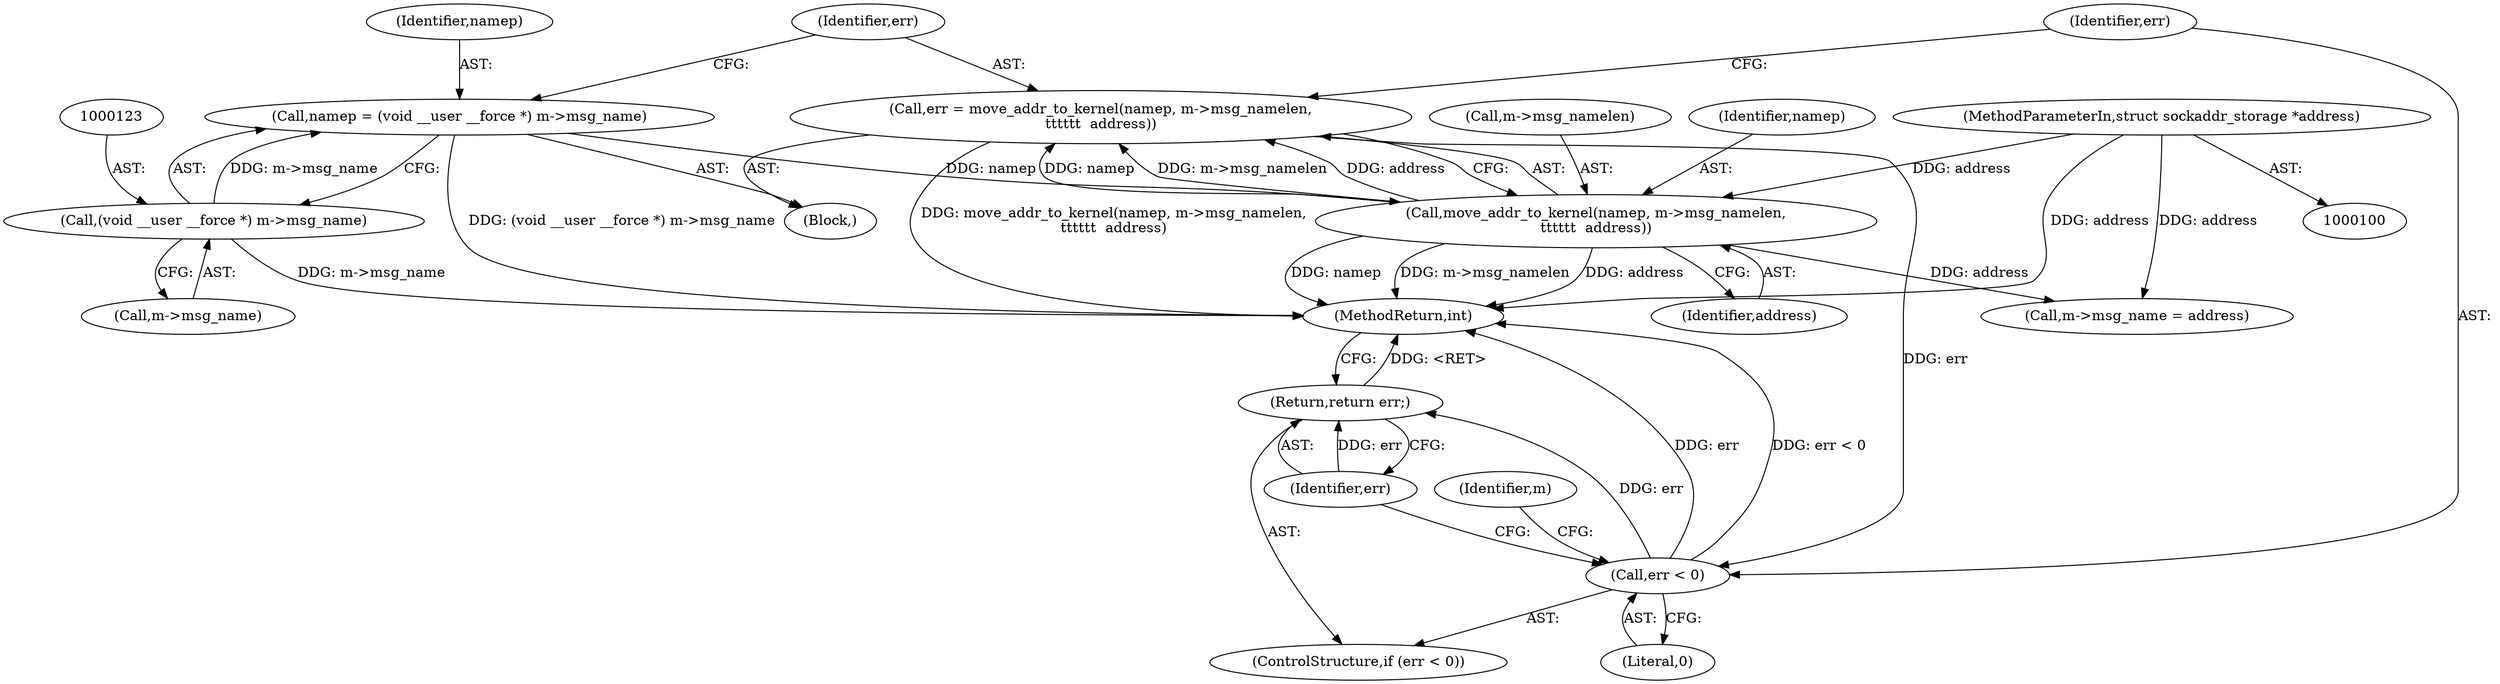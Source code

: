 digraph "0_linux_f3d3342602f8bcbf37d7c46641cb9bca7618eb1c_14@API" {
"1000127" [label="(Call,err = move_addr_to_kernel(namep, m->msg_namelen,\n\t\t\t\t\t\t  address))"];
"1000129" [label="(Call,move_addr_to_kernel(namep, m->msg_namelen,\n\t\t\t\t\t\t  address))"];
"1000120" [label="(Call,namep = (void __user __force *) m->msg_name)"];
"1000122" [label="(Call,(void __user __force *) m->msg_name)"];
"1000103" [label="(MethodParameterIn,struct sockaddr_storage *address)"];
"1000136" [label="(Call,err < 0)"];
"1000139" [label="(Return,return err;)"];
"1000130" [label="(Identifier,namep)"];
"1000138" [label="(Literal,0)"];
"1000136" [label="(Call,err < 0)"];
"1000120" [label="(Call,namep = (void __user __force *) m->msg_name)"];
"1000225" [label="(MethodReturn,int)"];
"1000127" [label="(Call,err = move_addr_to_kernel(namep, m->msg_namelen,\n\t\t\t\t\t\t  address))"];
"1000124" [label="(Call,m->msg_name)"];
"1000118" [label="(Block,)"];
"1000141" [label="(Call,m->msg_name = address)"];
"1000140" [label="(Identifier,err)"];
"1000135" [label="(ControlStructure,if (err < 0))"];
"1000129" [label="(Call,move_addr_to_kernel(namep, m->msg_namelen,\n\t\t\t\t\t\t  address))"];
"1000137" [label="(Identifier,err)"];
"1000131" [label="(Call,m->msg_namelen)"];
"1000128" [label="(Identifier,err)"];
"1000134" [label="(Identifier,address)"];
"1000139" [label="(Return,return err;)"];
"1000122" [label="(Call,(void __user __force *) m->msg_name)"];
"1000103" [label="(MethodParameterIn,struct sockaddr_storage *address)"];
"1000143" [label="(Identifier,m)"];
"1000121" [label="(Identifier,namep)"];
"1000127" -> "1000118"  [label="AST: "];
"1000127" -> "1000129"  [label="CFG: "];
"1000128" -> "1000127"  [label="AST: "];
"1000129" -> "1000127"  [label="AST: "];
"1000137" -> "1000127"  [label="CFG: "];
"1000127" -> "1000225"  [label="DDG: move_addr_to_kernel(namep, m->msg_namelen,\n\t\t\t\t\t\t  address)"];
"1000129" -> "1000127"  [label="DDG: namep"];
"1000129" -> "1000127"  [label="DDG: m->msg_namelen"];
"1000129" -> "1000127"  [label="DDG: address"];
"1000127" -> "1000136"  [label="DDG: err"];
"1000129" -> "1000134"  [label="CFG: "];
"1000130" -> "1000129"  [label="AST: "];
"1000131" -> "1000129"  [label="AST: "];
"1000134" -> "1000129"  [label="AST: "];
"1000129" -> "1000225"  [label="DDG: namep"];
"1000129" -> "1000225"  [label="DDG: address"];
"1000129" -> "1000225"  [label="DDG: m->msg_namelen"];
"1000120" -> "1000129"  [label="DDG: namep"];
"1000103" -> "1000129"  [label="DDG: address"];
"1000129" -> "1000141"  [label="DDG: address"];
"1000120" -> "1000118"  [label="AST: "];
"1000120" -> "1000122"  [label="CFG: "];
"1000121" -> "1000120"  [label="AST: "];
"1000122" -> "1000120"  [label="AST: "];
"1000128" -> "1000120"  [label="CFG: "];
"1000120" -> "1000225"  [label="DDG: (void __user __force *) m->msg_name"];
"1000122" -> "1000120"  [label="DDG: m->msg_name"];
"1000122" -> "1000124"  [label="CFG: "];
"1000123" -> "1000122"  [label="AST: "];
"1000124" -> "1000122"  [label="AST: "];
"1000122" -> "1000225"  [label="DDG: m->msg_name"];
"1000103" -> "1000100"  [label="AST: "];
"1000103" -> "1000225"  [label="DDG: address"];
"1000103" -> "1000141"  [label="DDG: address"];
"1000136" -> "1000135"  [label="AST: "];
"1000136" -> "1000138"  [label="CFG: "];
"1000137" -> "1000136"  [label="AST: "];
"1000138" -> "1000136"  [label="AST: "];
"1000140" -> "1000136"  [label="CFG: "];
"1000143" -> "1000136"  [label="CFG: "];
"1000136" -> "1000225"  [label="DDG: err < 0"];
"1000136" -> "1000225"  [label="DDG: err"];
"1000136" -> "1000139"  [label="DDG: err"];
"1000139" -> "1000135"  [label="AST: "];
"1000139" -> "1000140"  [label="CFG: "];
"1000140" -> "1000139"  [label="AST: "];
"1000225" -> "1000139"  [label="CFG: "];
"1000139" -> "1000225"  [label="DDG: <RET>"];
"1000140" -> "1000139"  [label="DDG: err"];
}
